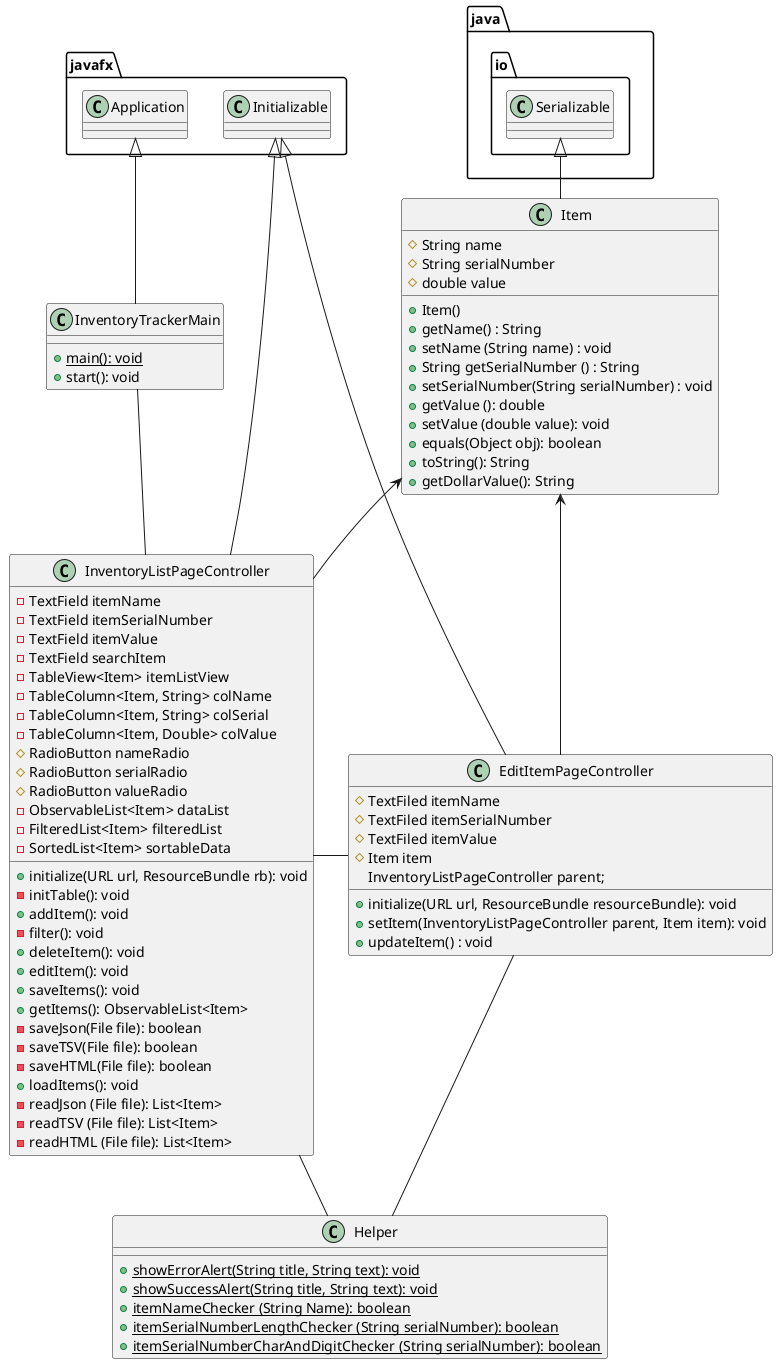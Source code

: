 @startuml
'https://plantuml.com/sequence-diagram


class InventoryTrackerMain{
   + {static} main(): void
   + start(): void
}

class Item{
 #String name
 #String serialNumber
 #double value

+Item()
+ getName() : String
+ setName (String name) : void
+ String getSerialNumber () : String
+ setSerialNumber(String serialNumber) : void
+ getValue (): double
+ setValue (double value): void
+ equals(Object obj): boolean
+ toString(): String
+ getDollarValue(): String
}


class InventoryListPageController {
-TextField itemName
-TextField itemSerialNumber
-TextField itemValue
-TextField searchItem
-TableView<Item> itemListView
-TableColumn<Item, String> colName
-TableColumn<Item, String> colSerial
-TableColumn<Item, Double> colValue
#RadioButton nameRadio
#RadioButton serialRadio
#RadioButton valueRadio
-ObservableList<Item> dataList
-FilteredList<Item> filteredList
-SortedList<Item> sortableData

+initialize(URL url, ResourceBundle rb): void
-initTable(): void
+addItem(): void
-filter(): void
+deleteItem(): void
+editItem(): void
+saveItems(): void
+getItems(): ObservableList<Item>
-saveJson(File file): boolean
-saveTSV(File file): boolean
-saveHTML(File file): boolean
+loadItems(): void
-readJson (File file): List<Item>
-readTSV (File file): List<Item>
-readHTML (File file): List<Item>

}


class EditItemPageController {

#TextFiled itemName
#TextFiled itemSerialNumber
#TextFiled itemValue
#Item item
InventoryListPageController parent;
+initialize(URL url, ResourceBundle resourceBundle): void
+setItem(InventoryListPageController parent, Item item): void
+updateItem() : void

}


class Helper{
+{static}showErrorAlert(String title, String text): void
+{static}showSuccessAlert(String title, String text): void
+{static}itemNameChecker (String Name): boolean
+{static}itemSerialNumberLengthChecker (String serialNumber): boolean
+{static}itemSerialNumberCharAndDigitChecker (String serialNumber): boolean




}



javafx.Application <|-- InventoryTrackerMain
InventoryTrackerMain -- InventoryListPageController
javafx.Initializable<|--InventoryListPageController
javafx.Initializable<|--EditItemPageController
Item<--InventoryListPageController
Item<--EditItemPageController
java.io.Serializable<|--Item


InventoryListPageController-EditItemPageController

InventoryListPageController-- Helper
EditItemPageController -- Helper




@enduml